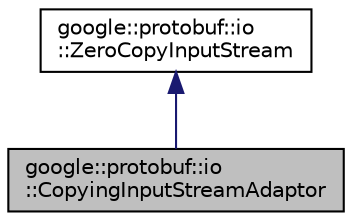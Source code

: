 digraph "google::protobuf::io::CopyingInputStreamAdaptor"
{
 // LATEX_PDF_SIZE
  edge [fontname="Helvetica",fontsize="10",labelfontname="Helvetica",labelfontsize="10"];
  node [fontname="Helvetica",fontsize="10",shape=record];
  Node1 [label="google::protobuf::io\l::CopyingInputStreamAdaptor",height=0.2,width=0.4,color="black", fillcolor="grey75", style="filled", fontcolor="black",tooltip=" "];
  Node2 -> Node1 [dir="back",color="midnightblue",fontsize="10",style="solid",fontname="Helvetica"];
  Node2 [label="google::protobuf::io\l::ZeroCopyInputStream",height=0.2,width=0.4,color="black", fillcolor="white", style="filled",URL="$classgoogle_1_1protobuf_1_1io_1_1ZeroCopyInputStream.html",tooltip=" "];
}
